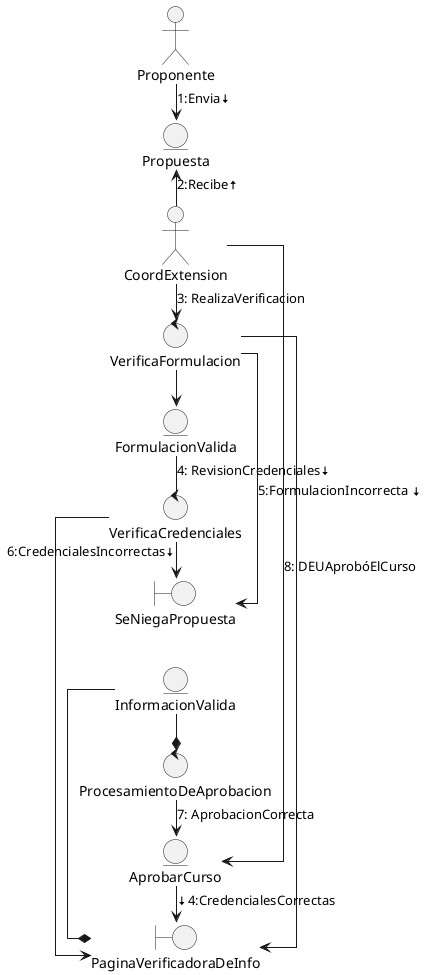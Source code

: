 'Diag colaboracion Aprobacion de curso por Coordinacion de extension

@startuml
skinparam linetype ortho
left to right direction

actor Proponente
actor CoordExtension
entity Propuesta
entity FormulacionValida
entity InformacionValida
control VerificaFormulacion
control VerificaCredenciales
control ProcesamientoDeAprobacion
entity AprobarCurso
boundary PaginaVerificadoraDeInfo

boundary SeNiegaPropuesta

Proponente -> Propuesta: 1:Envia<&arrow-bottom>
Propuesta <- CoordExtension: 2:Recibe<&arrow-top>
CoordExtension -> VerificaFormulacion : 3: RealizaVerificacion
VerificaFormulacion -> FormulacionValida
FormulacionValida - VerificaCredenciales : 4: RevisionCredenciales<&arrow-bottom>
VerificaFormulacion -> PaginaVerificadoraDeInfo
VerificaCredenciales -> PaginaVerificadoraDeInfo
InformacionValida -* ProcesamientoDeAprobacion
InformacionValida -* PaginaVerificadoraDeInfo
ProcesamientoDeAprobacion -> AprobarCurso : 7: AprobacionCorrecta
AprobarCurso -> PaginaVerificadoraDeInfo: <&arrow-bottom>4:CredencialesCorrectas
VerificaFormulacion -> SeNiegaPropuesta: 5:FormulacionIncorrecta <&arrow-bottom>
VerificaCredenciales -> SeNiegaPropuesta: 6:CredencialesIncorrectas<&arrow-bottom>
CoordExtension -> AprobarCurso : 8: DEUAprobóElCurso

@enduml